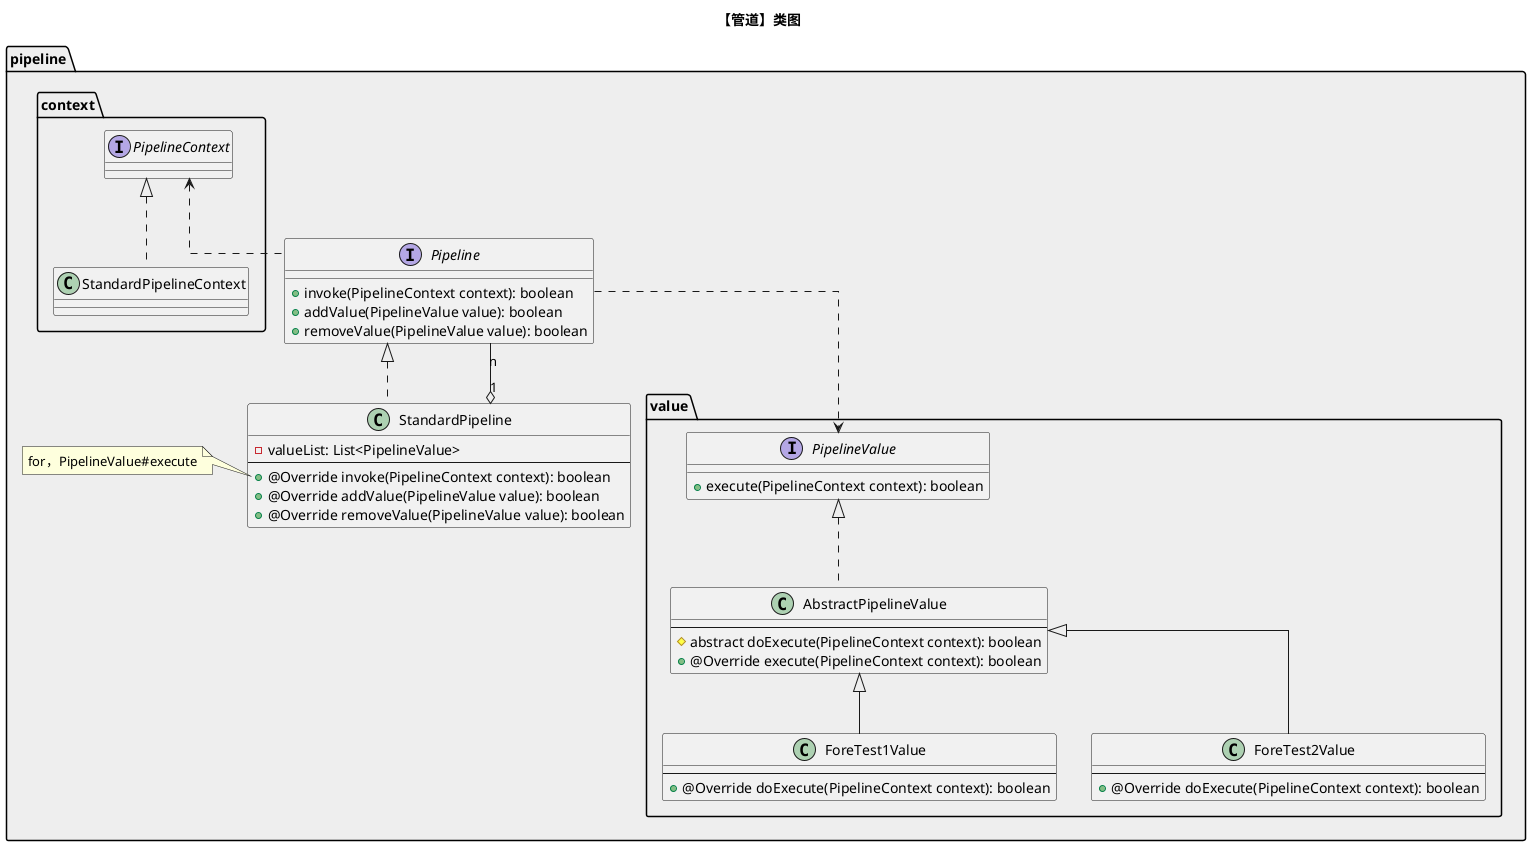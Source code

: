 @startuml
skinparam linetype ortho

title 【管道】类图

namespace pipeline #EEE {
    interface Pipeline {
        + invoke(PipelineContext context): boolean
        + addValue(PipelineValue value): boolean
        + removeValue(PipelineValue value): boolean
    }

    class StandardPipeline {
        - valueList: List<PipelineValue>
        --
        + @Override invoke(PipelineContext context): boolean
        + @Override addValue(PipelineValue value): boolean
        + @Override removeValue(PipelineValue value): boolean
    }
    note left of StandardPipeline::invoke
        for，PipelineValue#execute
    end note

    Pipeline <|.. StandardPipeline
}

namespace pipeline.value #EEE {
    interface PipelineValue {
        + execute(PipelineContext context): boolean
    }

    class AbstractPipelineValue {
        --
        # abstract doExecute(PipelineContext context): boolean
        + @Override execute(PipelineContext context): boolean
    }

    class ForeTest1Value {
        --
        + @Override doExecute(PipelineContext context): boolean
    }

    class ForeTest2Value {
        --
        + @Override doExecute(PipelineContext context): boolean
    }

    PipelineValue <|.. AbstractPipelineValue
    AbstractPipelineValue <|-- ForeTest1Value
    AbstractPipelineValue <|-- ForeTest2Value

    pipeline.Pipeline ..> PipelineValue
    pipeline.Pipeline "n" --o "1" pipeline.StandardPipeline
}

namespace pipeline.context #EEE {
    interface PipelineContext {
    }

    class StandardPipelineContext {
    }

    PipelineContext <|.. StandardPipelineContext
    pipeline.context.PipelineContext <.. pipeline.Pipeline
}

'Pipeline 依赖于 PipelineContext、PipelineValue

@enduml
